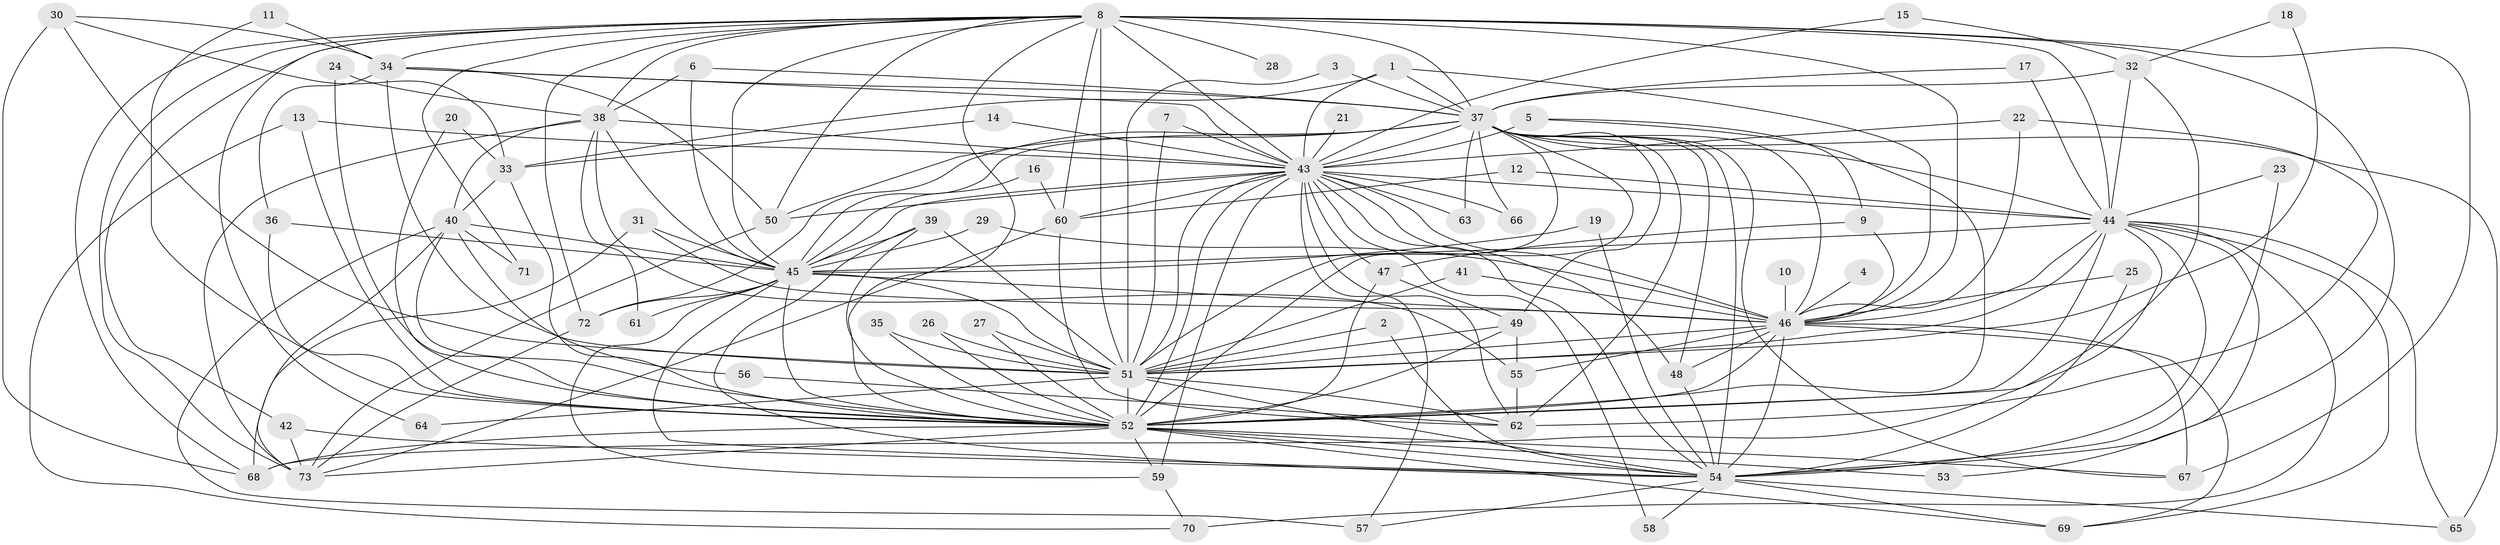 // original degree distribution, {15: 0.00684931506849315, 18: 0.00684931506849315, 23: 0.00684931506849315, 22: 0.00684931506849315, 29: 0.00684931506849315, 20: 0.00684931506849315, 21: 0.00684931506849315, 38: 0.00684931506849315, 33: 0.00684931506849315, 26: 0.00684931506849315, 3: 0.1917808219178082, 8: 0.02054794520547945, 4: 0.1232876712328767, 5: 0.0136986301369863, 6: 0.02054794520547945, 2: 0.541095890410959, 7: 0.0136986301369863, 9: 0.00684931506849315}
// Generated by graph-tools (version 1.1) at 2025/25/03/09/25 03:25:40]
// undirected, 73 vertices, 202 edges
graph export_dot {
graph [start="1"]
  node [color=gray90,style=filled];
  1;
  2;
  3;
  4;
  5;
  6;
  7;
  8;
  9;
  10;
  11;
  12;
  13;
  14;
  15;
  16;
  17;
  18;
  19;
  20;
  21;
  22;
  23;
  24;
  25;
  26;
  27;
  28;
  29;
  30;
  31;
  32;
  33;
  34;
  35;
  36;
  37;
  38;
  39;
  40;
  41;
  42;
  43;
  44;
  45;
  46;
  47;
  48;
  49;
  50;
  51;
  52;
  53;
  54;
  55;
  56;
  57;
  58;
  59;
  60;
  61;
  62;
  63;
  64;
  65;
  66;
  67;
  68;
  69;
  70;
  71;
  72;
  73;
  1 -- 33 [weight=1.0];
  1 -- 37 [weight=1.0];
  1 -- 43 [weight=1.0];
  1 -- 46 [weight=1.0];
  2 -- 51 [weight=1.0];
  2 -- 54 [weight=1.0];
  3 -- 37 [weight=1.0];
  3 -- 51 [weight=1.0];
  4 -- 46 [weight=1.0];
  5 -- 9 [weight=1.0];
  5 -- 43 [weight=3.0];
  5 -- 52 [weight=1.0];
  6 -- 37 [weight=1.0];
  6 -- 38 [weight=1.0];
  6 -- 45 [weight=1.0];
  7 -- 43 [weight=1.0];
  7 -- 51 [weight=1.0];
  8 -- 28 [weight=2.0];
  8 -- 34 [weight=1.0];
  8 -- 37 [weight=2.0];
  8 -- 38 [weight=1.0];
  8 -- 42 [weight=1.0];
  8 -- 43 [weight=3.0];
  8 -- 44 [weight=2.0];
  8 -- 45 [weight=2.0];
  8 -- 46 [weight=3.0];
  8 -- 50 [weight=1.0];
  8 -- 51 [weight=2.0];
  8 -- 52 [weight=2.0];
  8 -- 54 [weight=3.0];
  8 -- 60 [weight=1.0];
  8 -- 64 [weight=1.0];
  8 -- 67 [weight=1.0];
  8 -- 68 [weight=1.0];
  8 -- 71 [weight=1.0];
  8 -- 72 [weight=1.0];
  8 -- 73 [weight=2.0];
  9 -- 46 [weight=1.0];
  9 -- 47 [weight=1.0];
  10 -- 46 [weight=1.0];
  11 -- 34 [weight=1.0];
  11 -- 52 [weight=1.0];
  12 -- 44 [weight=1.0];
  12 -- 60 [weight=1.0];
  13 -- 43 [weight=1.0];
  13 -- 52 [weight=1.0];
  13 -- 70 [weight=1.0];
  14 -- 33 [weight=1.0];
  14 -- 43 [weight=1.0];
  15 -- 32 [weight=1.0];
  15 -- 43 [weight=1.0];
  16 -- 45 [weight=1.0];
  16 -- 60 [weight=1.0];
  17 -- 37 [weight=1.0];
  17 -- 44 [weight=1.0];
  18 -- 32 [weight=1.0];
  18 -- 51 [weight=1.0];
  19 -- 45 [weight=1.0];
  19 -- 54 [weight=1.0];
  20 -- 33 [weight=1.0];
  20 -- 52 [weight=1.0];
  21 -- 43 [weight=1.0];
  22 -- 43 [weight=1.0];
  22 -- 46 [weight=1.0];
  22 -- 62 [weight=2.0];
  23 -- 44 [weight=1.0];
  23 -- 54 [weight=1.0];
  24 -- 38 [weight=1.0];
  24 -- 52 [weight=1.0];
  25 -- 46 [weight=1.0];
  25 -- 54 [weight=1.0];
  26 -- 51 [weight=1.0];
  26 -- 52 [weight=1.0];
  27 -- 51 [weight=1.0];
  27 -- 52 [weight=1.0];
  29 -- 45 [weight=1.0];
  29 -- 46 [weight=1.0];
  30 -- 33 [weight=1.0];
  30 -- 34 [weight=1.0];
  30 -- 51 [weight=1.0];
  30 -- 68 [weight=1.0];
  31 -- 45 [weight=1.0];
  31 -- 46 [weight=1.0];
  31 -- 68 [weight=1.0];
  32 -- 37 [weight=1.0];
  32 -- 44 [weight=1.0];
  32 -- 52 [weight=1.0];
  33 -- 40 [weight=1.0];
  33 -- 52 [weight=1.0];
  34 -- 36 [weight=1.0];
  34 -- 37 [weight=1.0];
  34 -- 43 [weight=2.0];
  34 -- 50 [weight=1.0];
  34 -- 51 [weight=1.0];
  35 -- 51 [weight=1.0];
  35 -- 52 [weight=1.0];
  36 -- 45 [weight=1.0];
  36 -- 52 [weight=2.0];
  37 -- 43 [weight=2.0];
  37 -- 44 [weight=1.0];
  37 -- 45 [weight=1.0];
  37 -- 46 [weight=1.0];
  37 -- 48 [weight=1.0];
  37 -- 49 [weight=1.0];
  37 -- 50 [weight=1.0];
  37 -- 51 [weight=2.0];
  37 -- 52 [weight=1.0];
  37 -- 54 [weight=1.0];
  37 -- 62 [weight=1.0];
  37 -- 63 [weight=1.0];
  37 -- 65 [weight=2.0];
  37 -- 66 [weight=2.0];
  37 -- 67 [weight=1.0];
  37 -- 72 [weight=1.0];
  38 -- 40 [weight=1.0];
  38 -- 43 [weight=1.0];
  38 -- 45 [weight=1.0];
  38 -- 55 [weight=1.0];
  38 -- 61 [weight=1.0];
  38 -- 73 [weight=1.0];
  39 -- 45 [weight=1.0];
  39 -- 51 [weight=1.0];
  39 -- 52 [weight=1.0];
  39 -- 54 [weight=1.0];
  40 -- 45 [weight=1.0];
  40 -- 52 [weight=1.0];
  40 -- 56 [weight=1.0];
  40 -- 57 [weight=2.0];
  40 -- 71 [weight=1.0];
  40 -- 73 [weight=1.0];
  41 -- 46 [weight=1.0];
  41 -- 51 [weight=1.0];
  42 -- 54 [weight=1.0];
  42 -- 73 [weight=1.0];
  43 -- 44 [weight=1.0];
  43 -- 45 [weight=1.0];
  43 -- 46 [weight=1.0];
  43 -- 47 [weight=1.0];
  43 -- 48 [weight=1.0];
  43 -- 50 [weight=1.0];
  43 -- 51 [weight=1.0];
  43 -- 52 [weight=1.0];
  43 -- 54 [weight=2.0];
  43 -- 57 [weight=1.0];
  43 -- 58 [weight=1.0];
  43 -- 59 [weight=1.0];
  43 -- 60 [weight=1.0];
  43 -- 62 [weight=1.0];
  43 -- 63 [weight=1.0];
  43 -- 66 [weight=1.0];
  44 -- 45 [weight=1.0];
  44 -- 46 [weight=1.0];
  44 -- 51 [weight=2.0];
  44 -- 52 [weight=1.0];
  44 -- 53 [weight=1.0];
  44 -- 54 [weight=2.0];
  44 -- 65 [weight=1.0];
  44 -- 68 [weight=2.0];
  44 -- 69 [weight=1.0];
  44 -- 70 [weight=2.0];
  45 -- 46 [weight=3.0];
  45 -- 51 [weight=1.0];
  45 -- 52 [weight=1.0];
  45 -- 54 [weight=1.0];
  45 -- 59 [weight=1.0];
  45 -- 61 [weight=1.0];
  45 -- 72 [weight=1.0];
  46 -- 48 [weight=1.0];
  46 -- 51 [weight=1.0];
  46 -- 52 [weight=2.0];
  46 -- 54 [weight=1.0];
  46 -- 55 [weight=1.0];
  46 -- 67 [weight=1.0];
  46 -- 69 [weight=1.0];
  47 -- 49 [weight=1.0];
  47 -- 52 [weight=1.0];
  48 -- 54 [weight=1.0];
  49 -- 51 [weight=1.0];
  49 -- 52 [weight=2.0];
  49 -- 55 [weight=1.0];
  50 -- 73 [weight=1.0];
  51 -- 52 [weight=4.0];
  51 -- 54 [weight=1.0];
  51 -- 62 [weight=1.0];
  51 -- 64 [weight=1.0];
  52 -- 53 [weight=1.0];
  52 -- 54 [weight=1.0];
  52 -- 59 [weight=1.0];
  52 -- 67 [weight=1.0];
  52 -- 68 [weight=2.0];
  52 -- 69 [weight=1.0];
  52 -- 73 [weight=1.0];
  54 -- 57 [weight=1.0];
  54 -- 58 [weight=1.0];
  54 -- 65 [weight=1.0];
  54 -- 69 [weight=1.0];
  55 -- 62 [weight=1.0];
  56 -- 62 [weight=1.0];
  59 -- 70 [weight=1.0];
  60 -- 62 [weight=1.0];
  60 -- 73 [weight=1.0];
  72 -- 73 [weight=1.0];
}
